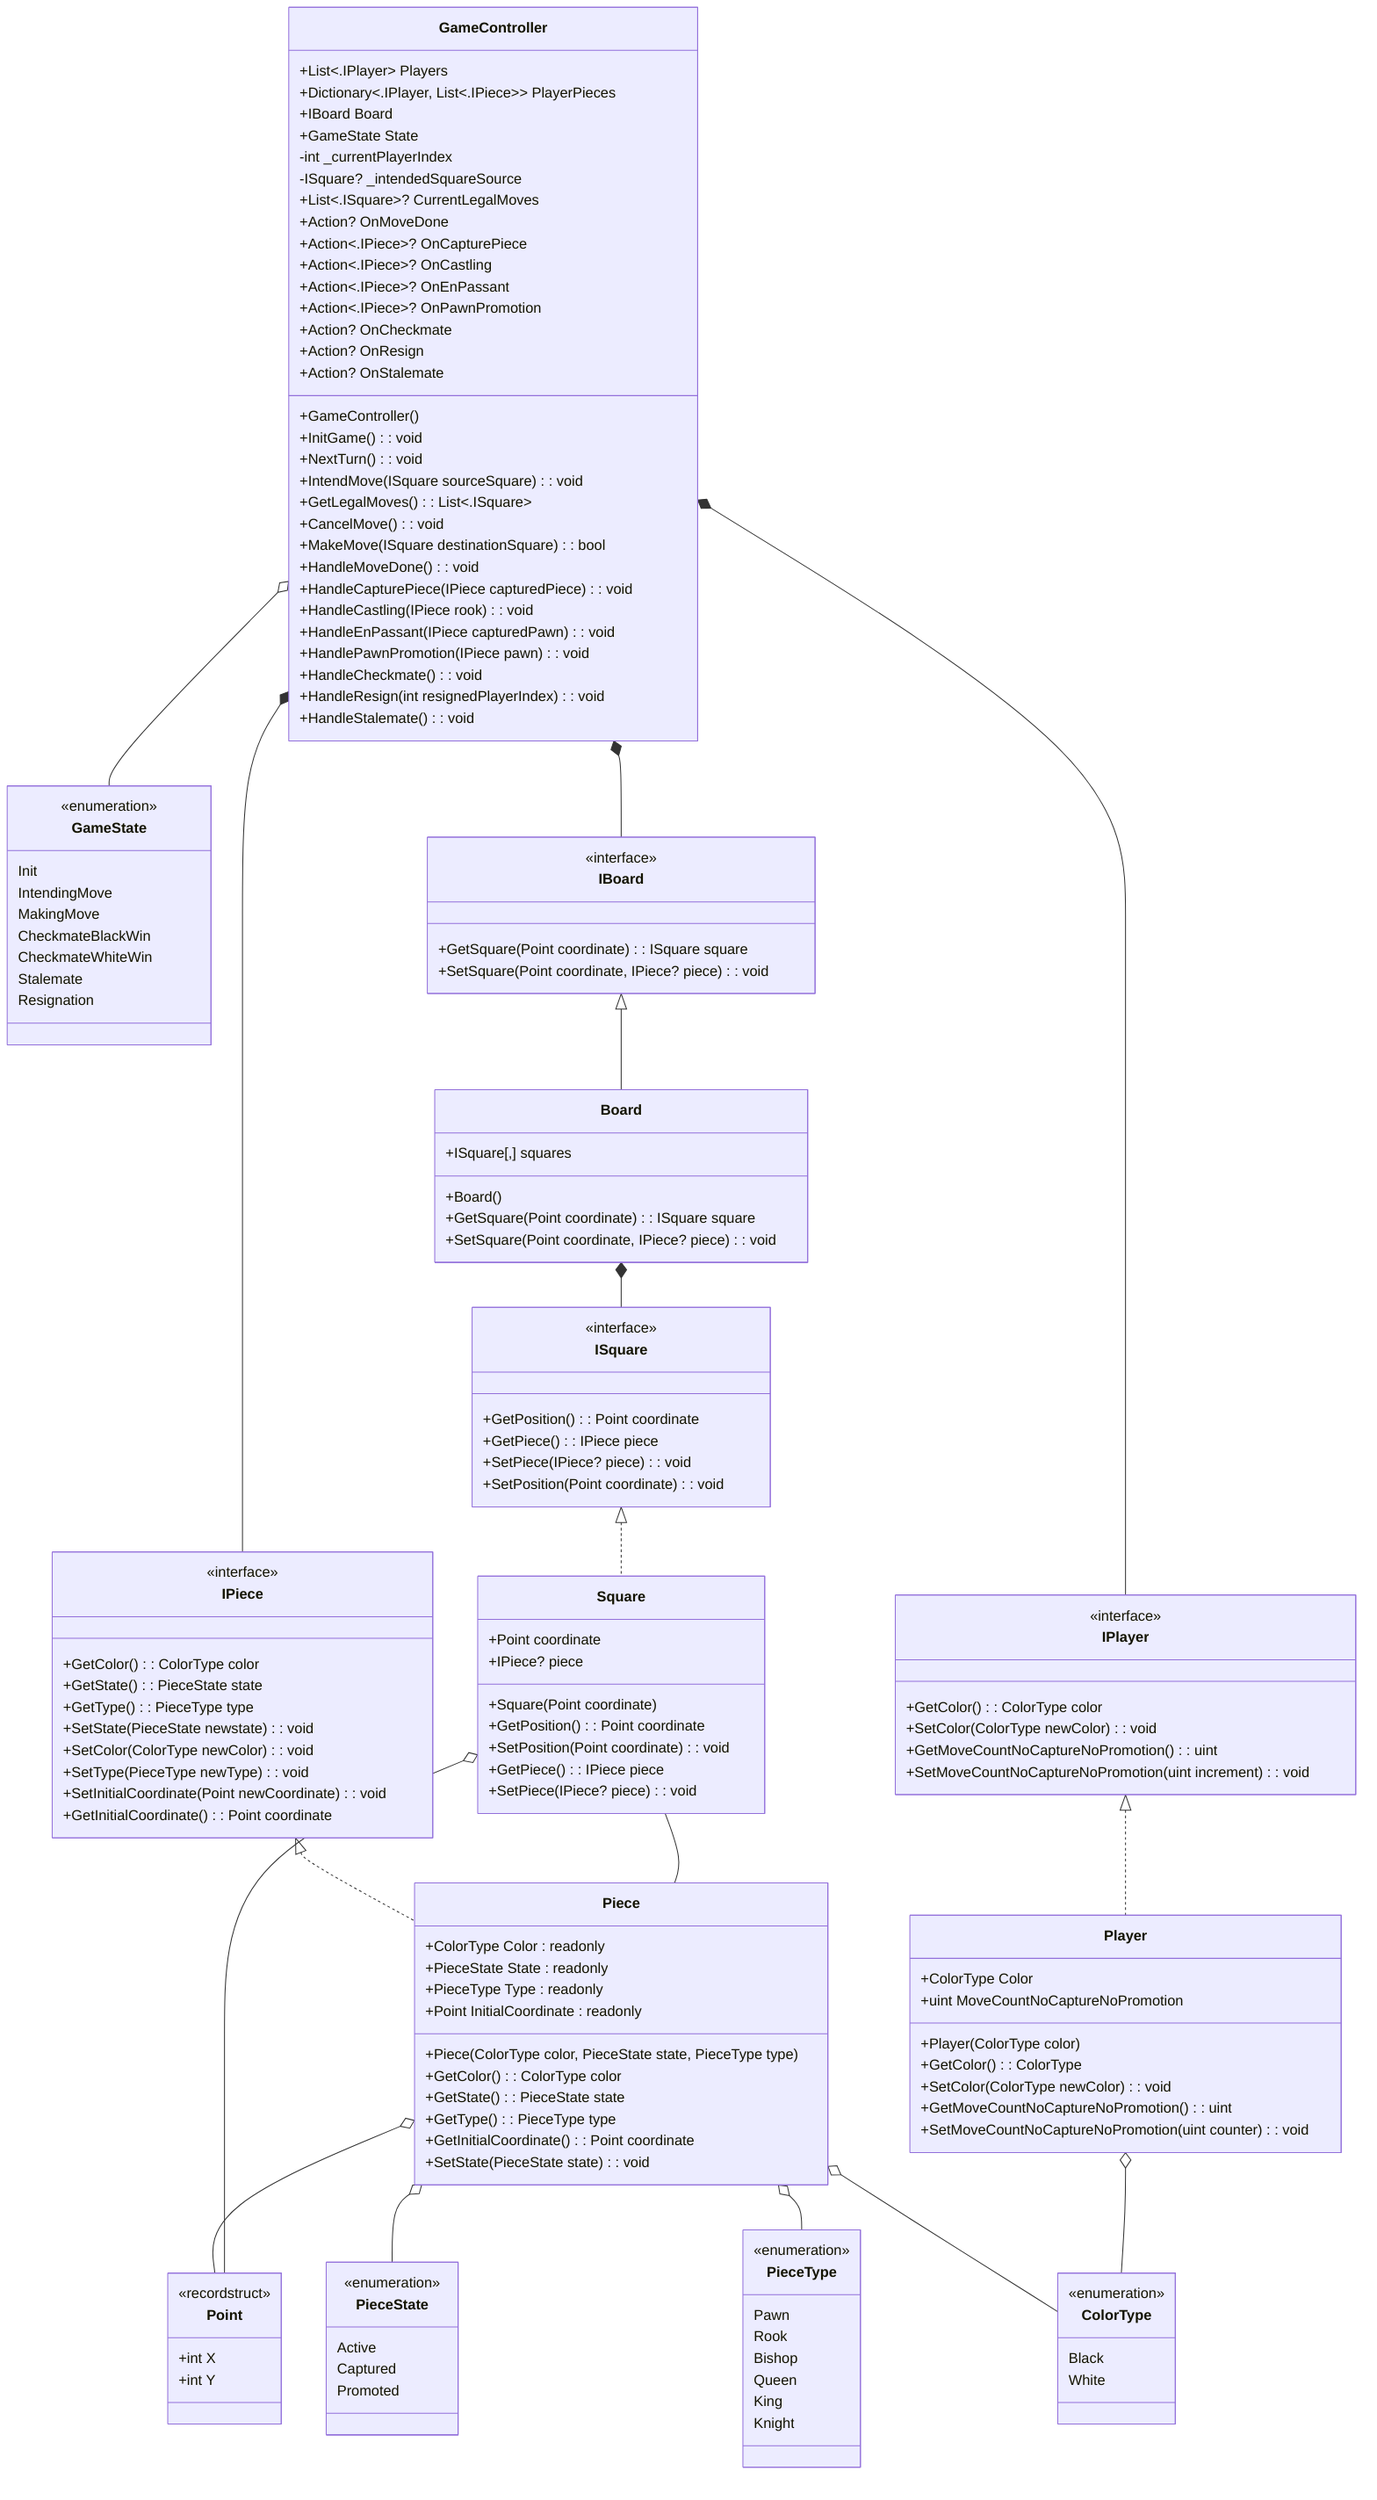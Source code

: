 classDiagram

class ColorType {
    Black
    White
}
<<enumeration>> ColorType

class PieceState {
    Active
    Captured
    Promoted
}
<<enumeration>> PieceState

class GameState {
    Init
    IntendingMove
    MakingMove
    CheckmateBlackWin
    CheckmateWhiteWin
    Stalemate
    Resignation
}
<<enumeration>> GameState

class PieceType {
    Pawn
    Rook
    Bishop
    Queen
    King
    Knight
}
<<enumeration>> PieceType

class Point {
    +int X
    +int Y
}
<<recordstruct>> Point

class IBoard {
    +GetSquare(Point coordinate) : ISquare square
    +SetSquare(Point coordinate, IPiece? piece) : void
}
<<interface>> IBoard

class IPiece {
    +GetColor() : ColorType color
    +GetState() : PieceState state
    +GetType() : PieceType type
    +SetState(PieceState newstate) : void
    +SetColor(ColorType newColor) : void
    +SetType(PieceType newType) : void
    +SetInitialCoordinate(Point newCoordinate) : void
    +GetInitialCoordinate() : Point coordinate
}
<<interface>> IPiece

class ISquare {
    +GetPosition() : Point coordinate
    +GetPiece() : IPiece piece
    +SetPiece(IPiece? piece) : void
    +SetPosition(Point coordinate) : void
}
<<interface>> ISquare

class IPlayer {
    +GetColor() : ColorType color
    +SetColor(ColorType newColor) : void
    +GetMoveCountNoCaptureNoPromotion() : uint
    +SetMoveCountNoCaptureNoPromotion(uint increment) : void
}
<<interface>> IPlayer

class Player {
    +ColorType Color
    +uint MoveCountNoCaptureNoPromotion
    +Player(ColorType color)
    +GetColor() : ColorType
    +SetColor(ColorType newColor) : void
    +GetMoveCountNoCaptureNoPromotion() : uint
    +SetMoveCountNoCaptureNoPromotion(uint counter) : void
}

class GameController {
    +List<.IPlayer> Players
    %% +Dictionary<.IPlayer, List<.IPiece>> players changename
    +Dictionary<.IPlayer, List<.IPiece>> PlayerPieces
    +IBoard Board
    +GameState State
    -int _currentPlayerIndex
    -ISquare? _intendedSquareSource
    +List<.ISquare>? CurrentLegalMoves
    +GameController()
    +InitGame() : void
    +NextTurn() : void
    +IntendMove(ISquare sourceSquare) : void
    +GetLegalMoves() : List<.ISquare>
    +CancelMove() : void
    +MakeMove(ISquare destinationSquare) : bool
    +Action? OnMoveDone
    +HandleMoveDone() : void
    +Action<.IPiece>? OnCapturePiece
    +HandleCapturePiece(IPiece capturedPiece) : void
    +Action<.IPiece>? OnCastling
    +HandleCastling(IPiece rook) : void
    +Action<.IPiece>? OnEnPassant
    +HandleEnPassant(IPiece capturedPawn) : void
    +Action<.IPiece>? OnPawnPromotion
    %% +HandlePawnPromotion(IPiece pawn) editttt
    +HandlePawnPromotion(IPiece pawn) : void
    +Action? OnCheckmate
    +Action? OnResign
    +Action? OnStalemate
    +HandleCheckmate() : void
    +HandleResign(int resignedPlayerIndex) : void
    +HandleStalemate() : void
}

class Board {
    +ISquare[,] squares
    +Board()
    +GetSquare(Point coordinate) : ISquare square
    +SetSquare(Point coordinate, IPiece? piece) : void
}

class Square {
    +Point coordinate
    +IPiece? piece
    +Square(Point coordinate)
    +GetPosition() : Point coordinate
    +SetPosition(Point coordinate) : void
    +GetPiece() : IPiece piece
    +SetPiece(IPiece? piece) : void
}

class Piece {
    +ColorType Color : readonly
    +PieceState State : readonly
    +PieceType Type : readonly
    +Point InitialCoordinate : readonly
    +Piece(ColorType color, PieceState state, PieceType type)
    +GetColor() : ColorType color
    +GetState() : PieceState state
    +GetType() : PieceType type
    +GetInitialCoordinate() : Point coordinate
    +SetState(PieceState state) : void
}

Board *-- ISquare
GameController *-- IPiece
GameController *-- IBoard
GameController *-- IPlayer
GameController o-- GameState
IBoard <|-- Board
IPiece <|.. Piece
ISquare <|.. Square
IPlayer <|.. Player
Piece o-- Point
Piece o-- PieceState
Piece o-- PieceType
Piece o-- ColorType
Player o-- ColorType
Square -- Piece
Square o-- Point